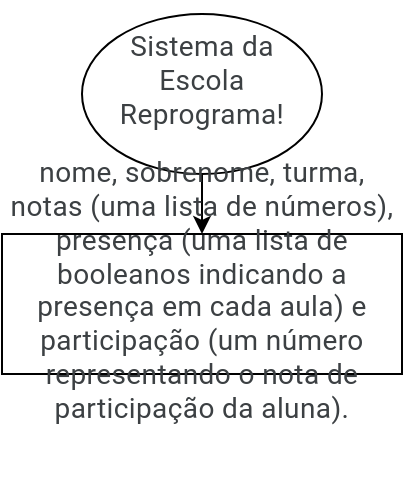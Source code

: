 <mxfile version="24.6.4" type="github">
  <diagram name="Page-1" id="Oiq_SinE-RJDhKS5uE7O">
    <mxGraphModel dx="880" dy="434" grid="1" gridSize="10" guides="1" tooltips="1" connect="1" arrows="1" fold="1" page="1" pageScale="1" pageWidth="850" pageHeight="1100" math="0" shadow="0">
      <root>
        <mxCell id="0" />
        <mxCell id="1" parent="0" />
        <mxCell id="K1JG-uttMgY8oth_SRj5-4" style="edgeStyle=orthogonalEdgeStyle;rounded=0;orthogonalLoop=1;jettySize=auto;html=1;exitX=0.5;exitY=1;exitDx=0;exitDy=0;" edge="1" parent="1" source="K1JG-uttMgY8oth_SRj5-1">
          <mxGeometry relative="1" as="geometry">
            <mxPoint x="420" y="120" as="targetPoint" />
          </mxGeometry>
        </mxCell>
        <mxCell id="K1JG-uttMgY8oth_SRj5-1" value="&#xa;&lt;span style=&quot;color: rgb(60, 64, 67); font-family: Roboto, Arial, sans-serif; font-size: 14px; font-style: normal; font-variant-ligatures: normal; font-variant-caps: normal; font-weight: 400; letter-spacing: 0.2px; orphans: 2; text-align: start; text-indent: 0px; text-transform: none; widows: 2; word-spacing: 0px; -webkit-text-stroke-width: 0px; white-space: normal; text-decoration-thickness: initial; text-decoration-style: initial; text-decoration-color: initial; display: inline !important; float: none;&quot;&gt;Sistema da Escola Reprograma!&lt;/span&gt;&#xa;&#xa;" style="ellipse;whiteSpace=wrap;html=1;" vertex="1" parent="1">
          <mxGeometry x="360" y="10" width="120" height="80" as="geometry" />
        </mxCell>
        <mxCell id="K1JG-uttMgY8oth_SRj5-5" value="&#xa;&lt;span style=&quot;color: rgb(60, 64, 67); font-family: Roboto, Arial, sans-serif; font-size: 14px; font-style: normal; font-variant-ligatures: normal; font-variant-caps: normal; font-weight: 400; letter-spacing: 0.2px; orphans: 2; text-align: left; text-indent: 0px; text-transform: none; widows: 2; word-spacing: 0px; -webkit-text-stroke-width: 0px; white-space: normal; text-decoration-thickness: initial; text-decoration-style: initial; text-decoration-color: initial; display: inline !important; float: none;&quot;&gt;nome, sobrenome, turma, notas (uma lista de números), presença (uma lista de booleanos indicando a presença em cada aula) e participação (um número representando o nota de participação da aluna).&lt;/span&gt;&#xa;&#xa;" style="rounded=0;whiteSpace=wrap;html=1;" vertex="1" parent="1">
          <mxGeometry x="320" y="120" width="200" height="70" as="geometry" />
        </mxCell>
      </root>
    </mxGraphModel>
  </diagram>
</mxfile>
